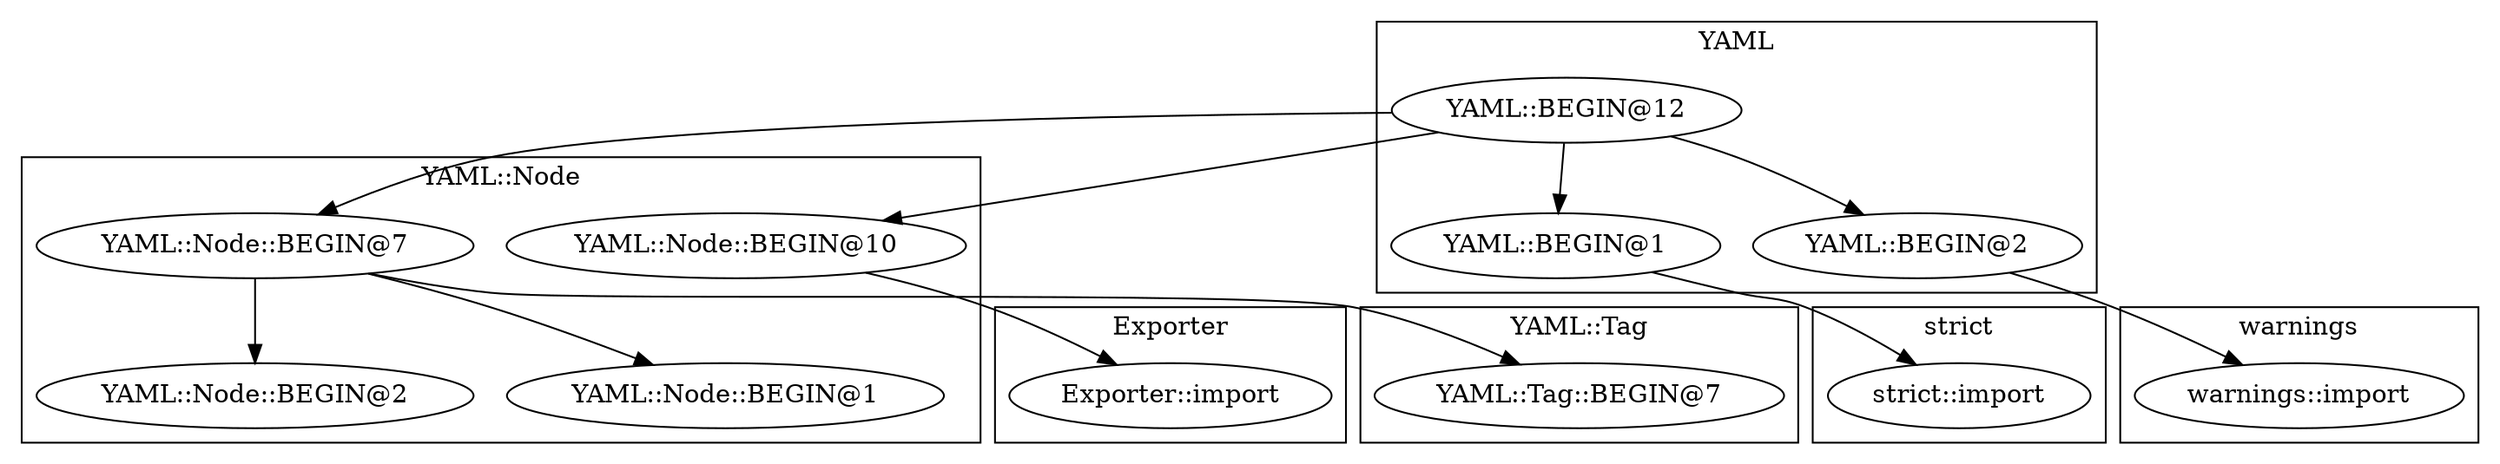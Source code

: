digraph {
graph [overlap=false]
subgraph cluster_Exporter {
	label="Exporter";
	"Exporter::import";
}
subgraph cluster_warnings {
	label="warnings";
	"warnings::import";
}
subgraph cluster_YAML_Node {
	label="YAML::Node";
	"YAML::Node::BEGIN@10";
	"YAML::Node::BEGIN@2";
	"YAML::Node::BEGIN@1";
	"YAML::Node::BEGIN@7";
}
subgraph cluster_YAML {
	label="YAML";
	"YAML::BEGIN@12";
	"YAML::BEGIN@1";
	"YAML::BEGIN@2";
}
subgraph cluster_strict {
	label="strict";
	"strict::import";
}
subgraph cluster_YAML_Tag {
	label="YAML::Tag";
	"YAML::Tag::BEGIN@7";
}
"YAML::Node::BEGIN@10" -> "Exporter::import";
"YAML::BEGIN@2" -> "warnings::import";
"YAML::BEGIN@1" -> "strict::import";
"YAML::BEGIN@12" -> "YAML::BEGIN@1";
"YAML::Node::BEGIN@7" -> "YAML::Tag::BEGIN@7";
"YAML::BEGIN@12" -> "YAML::Node::BEGIN@7";
"YAML::BEGIN@12" -> "YAML::BEGIN@2";
"YAML::Node::BEGIN@7" -> "YAML::Node::BEGIN@1";
"YAML::Node::BEGIN@7" -> "YAML::Node::BEGIN@2";
"YAML::BEGIN@12" -> "YAML::Node::BEGIN@10";
}
